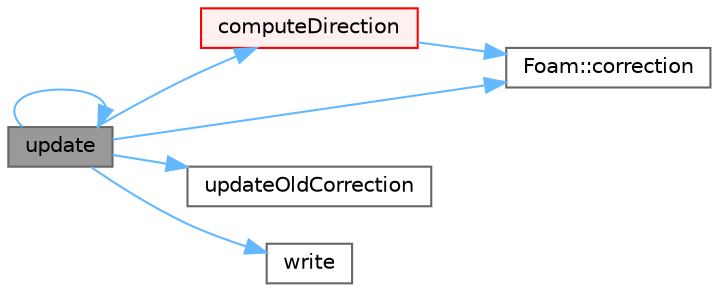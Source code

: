 digraph "update"
{
 // LATEX_PDF_SIZE
  bgcolor="transparent";
  edge [fontname=Helvetica,fontsize=10,labelfontname=Helvetica,labelfontsize=10];
  node [fontname=Helvetica,fontsize=10,shape=box,height=0.2,width=0.4];
  rankdir="LR";
  Node1 [id="Node000001",label="update",height=0.2,width=0.4,color="gray40", fillcolor="grey60", style="filled", fontcolor="black",tooltip=" "];
  Node1 -> Node2 [id="edge1_Node000001_Node000002",color="steelblue1",style="solid",tooltip=" "];
  Node2 [id="Node000002",label="computeDirection",height=0.2,width=0.4,color="red", fillcolor="#FFF0F0", style="filled",URL="$classFoam_1_1incompressible_1_1optimisationType.html#a48e503c68dfff027d3d6679c189a5c4a",tooltip=" "];
  Node2 -> Node4 [id="edge2_Node000002_Node000004",color="steelblue1",style="solid",tooltip=" "];
  Node4 [id="Node000004",label="Foam::correction",height=0.2,width=0.4,color="grey40", fillcolor="white", style="filled",URL="$namespaceFoam.html#ac4a13cc7ae61ed5f1496bc24a9d95244",tooltip=" "];
  Node1 -> Node4 [id="edge3_Node000001_Node000004",color="steelblue1",style="solid",tooltip=" "];
  Node1 -> Node1 [id="edge4_Node000001_Node000001",color="steelblue1",style="solid",tooltip=" "];
  Node1 -> Node15 [id="edge5_Node000001_Node000015",color="steelblue1",style="solid",tooltip=" "];
  Node15 [id="Node000015",label="updateOldCorrection",height=0.2,width=0.4,color="grey40", fillcolor="white", style="filled",URL="$classFoam_1_1incompressible_1_1optimisationType.html#a507f4a41caed650de16cc9896eae7e96",tooltip=" "];
  Node1 -> Node16 [id="edge6_Node000001_Node000016",color="steelblue1",style="solid",tooltip=" "];
  Node16 [id="Node000016",label="write",height=0.2,width=0.4,color="grey40", fillcolor="white", style="filled",URL="$classFoam_1_1incompressible_1_1optimisationType.html#aac759501cf6c7895a70eecbef0226ae1",tooltip=" "];
}
